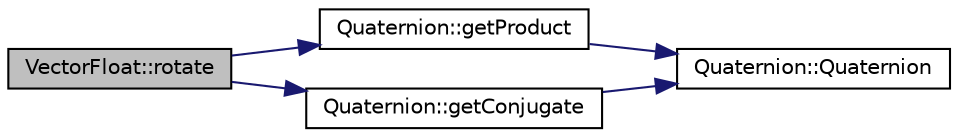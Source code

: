 digraph "VectorFloat::rotate"
{
  edge [fontname="Helvetica",fontsize="10",labelfontname="Helvetica",labelfontsize="10"];
  node [fontname="Helvetica",fontsize="10",shape=record];
  rankdir="LR";
  Node20 [label="VectorFloat::rotate",height=0.2,width=0.4,color="black", fillcolor="grey75", style="filled", fontcolor="black"];
  Node20 -> Node21 [color="midnightblue",fontsize="10",style="solid",fontname="Helvetica"];
  Node21 [label="Quaternion::getProduct",height=0.2,width=0.4,color="black", fillcolor="white", style="filled",URL="$class_quaternion.html#a3ff8405ed92a3ca16de656e6c83b4028"];
  Node21 -> Node22 [color="midnightblue",fontsize="10",style="solid",fontname="Helvetica"];
  Node22 [label="Quaternion::Quaternion",height=0.2,width=0.4,color="black", fillcolor="white", style="filled",URL="$class_quaternion.html#abcc01358aada56ea5f0db4da18aaf77d"];
  Node20 -> Node23 [color="midnightblue",fontsize="10",style="solid",fontname="Helvetica"];
  Node23 [label="Quaternion::getConjugate",height=0.2,width=0.4,color="black", fillcolor="white", style="filled",URL="$class_quaternion.html#a079a5673188a8a7d608e8495de0dd119"];
  Node23 -> Node22 [color="midnightblue",fontsize="10",style="solid",fontname="Helvetica"];
}
